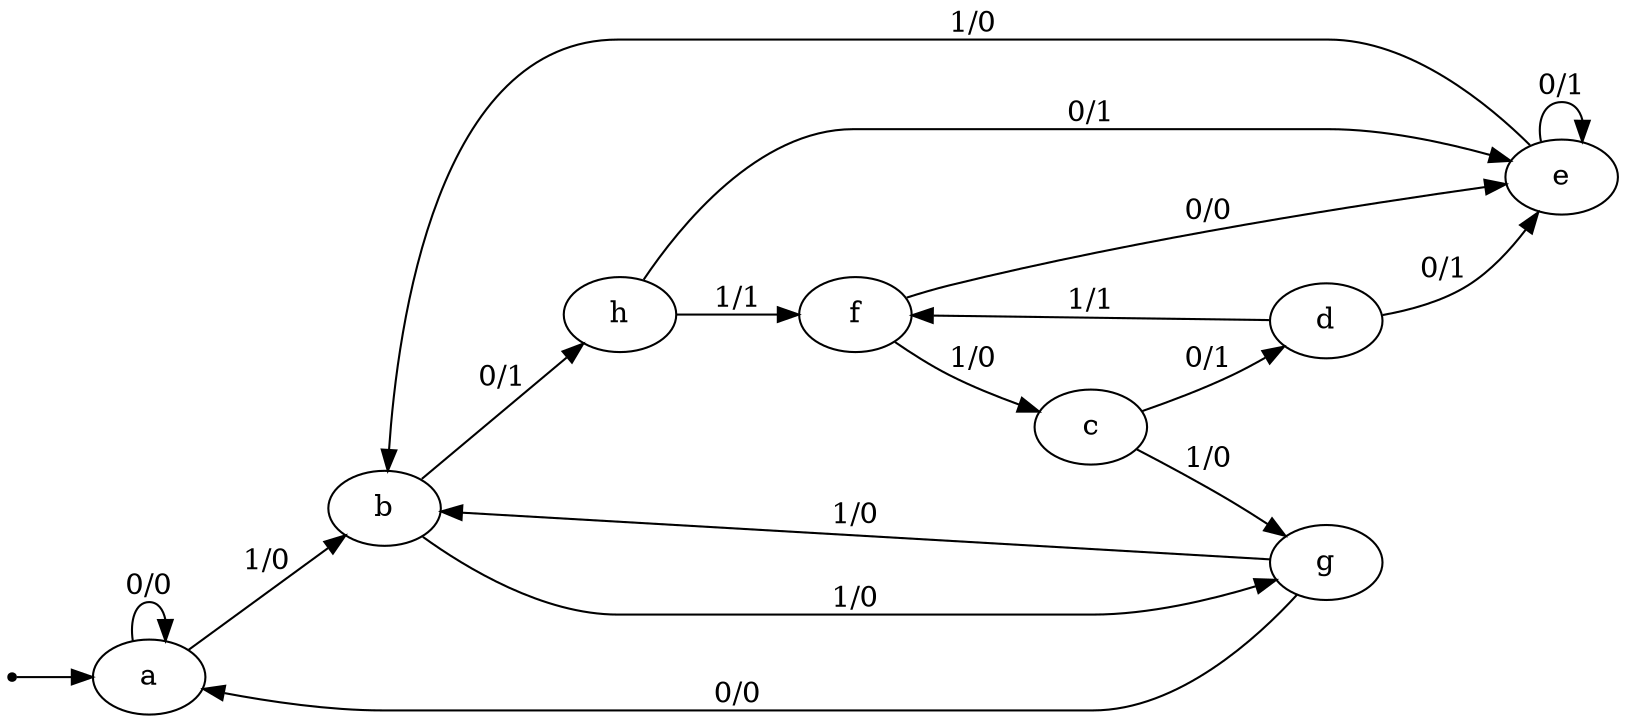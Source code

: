 digraph STG {
	rankdir=LR;

	INIT [shape=point];
	a [label="a"];
	b [label="b"];
	h [label="h"];
	g [label="g"];
	c [label="c"];
	d [label="d"];
	e [label="e"];
	f [label="f"];

	INIT -> a;
	a -> a [label="0/0"];
	a -> b [label="1/0"];
	b -> h [label="0/1"];
	b -> g [label="1/0"];
	h -> e [label="0/1"];
	h -> f [label="1/1"];
	g -> a [label="0/0"];
	g -> b [label="1/0"];
	c -> d [label="0/1"];
	c -> g [label="1/0"];
	d -> e [label="0/1"];
	d -> f [label="1/1"];
	e -> e [label="0/1"];
	e -> b [label="1/0"];
	f -> e [label="0/0"];
	f -> c [label="1/0"];
}